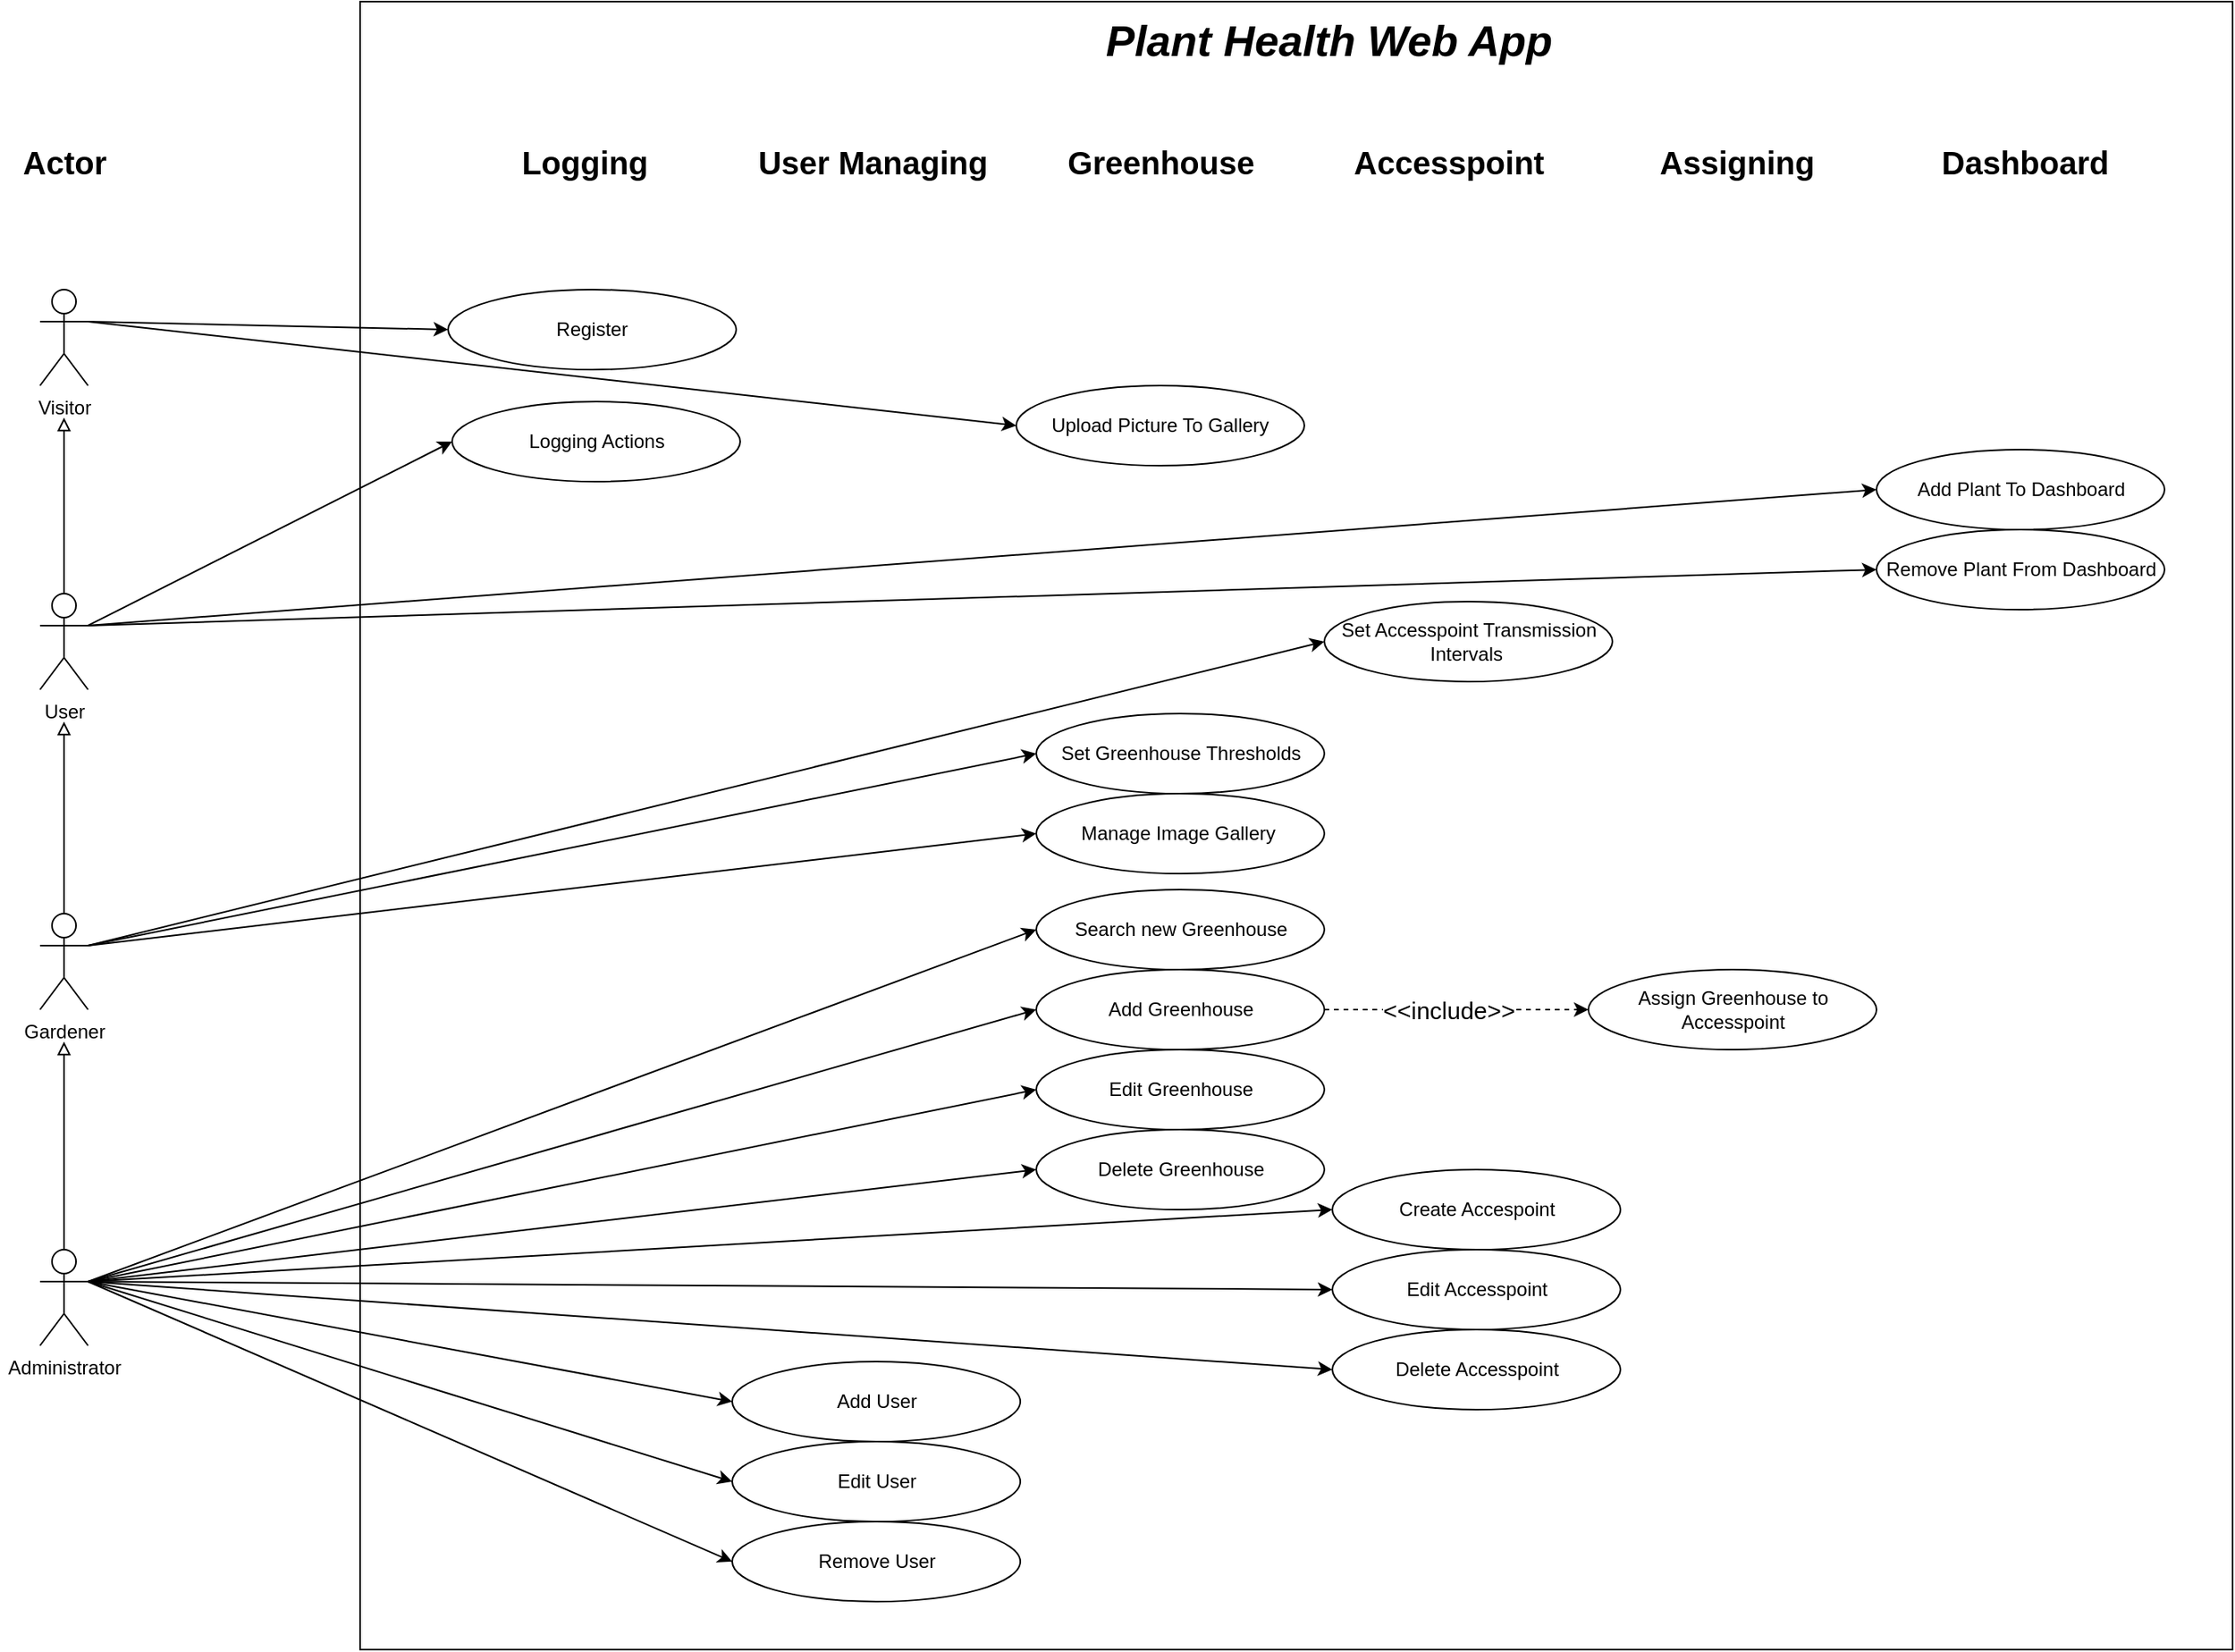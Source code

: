<mxfile version="21.0.4" type="device"><diagram name="Page-1" id="2YBvvXClWsGukQMizWep"><mxGraphModel dx="2614" dy="2002" grid="1" gridSize="10" guides="1" tooltips="1" connect="1" arrows="1" fold="1" page="1" pageScale="1" pageWidth="850" pageHeight="1100" math="0" shadow="0"><root><mxCell id="0"/><mxCell id="1" parent="0"/><mxCell id="nNVV6iXkvTo8tEFnaiHL-19" value="" style="rounded=0;whiteSpace=wrap;html=1;direction=south;" parent="1" vertex="1"><mxGeometry x="-30" y="-160" width="1170" height="1030" as="geometry"/></mxCell><mxCell id="xss07ACvVtE2y7tT9kN_-71" style="rounded=0;orthogonalLoop=1;jettySize=auto;html=1;exitX=1;exitY=0.333;exitDx=0;exitDy=0;exitPerimeter=0;entryX=0;entryY=0.5;entryDx=0;entryDy=0;" parent="1" source="xss07ACvVtE2y7tT9kN_-3" target="xss07ACvVtE2y7tT9kN_-18" edge="1"><mxGeometry relative="1" as="geometry"/></mxCell><mxCell id="xss07ACvVtE2y7tT9kN_-72" style="rounded=0;orthogonalLoop=1;jettySize=auto;html=1;exitX=1;exitY=0.333;exitDx=0;exitDy=0;exitPerimeter=0;entryX=0;entryY=0.5;entryDx=0;entryDy=0;" parent="1" source="xss07ACvVtE2y7tT9kN_-3" target="xss07ACvVtE2y7tT9kN_-20" edge="1"><mxGeometry relative="1" as="geometry"/></mxCell><mxCell id="xss07ACvVtE2y7tT9kN_-73" style="rounded=0;orthogonalLoop=1;jettySize=auto;html=1;exitX=1;exitY=0.333;exitDx=0;exitDy=0;exitPerimeter=0;entryX=0;entryY=0.5;entryDx=0;entryDy=0;" parent="1" source="xss07ACvVtE2y7tT9kN_-3" target="xss07ACvVtE2y7tT9kN_-21" edge="1"><mxGeometry relative="1" as="geometry"/></mxCell><mxCell id="xss07ACvVtE2y7tT9kN_-74" style="rounded=0;orthogonalLoop=1;jettySize=auto;html=1;exitX=1;exitY=0.333;exitDx=0;exitDy=0;exitPerimeter=0;entryX=0;entryY=0.5;entryDx=0;entryDy=0;" parent="1" source="xss07ACvVtE2y7tT9kN_-3" target="xss07ACvVtE2y7tT9kN_-22" edge="1"><mxGeometry relative="1" as="geometry"/></mxCell><mxCell id="xss07ACvVtE2y7tT9kN_-75" style="rounded=0;orthogonalLoop=1;jettySize=auto;html=1;exitX=1;exitY=0.333;exitDx=0;exitDy=0;exitPerimeter=0;entryX=0;entryY=0.5;entryDx=0;entryDy=0;" parent="1" source="xss07ACvVtE2y7tT9kN_-3" target="xss07ACvVtE2y7tT9kN_-23" edge="1"><mxGeometry relative="1" as="geometry"/></mxCell><mxCell id="xss07ACvVtE2y7tT9kN_-79" style="rounded=0;orthogonalLoop=1;jettySize=auto;html=1;exitX=1;exitY=0.333;exitDx=0;exitDy=0;exitPerimeter=0;entryX=0;entryY=0.5;entryDx=0;entryDy=0;" parent="1" source="xss07ACvVtE2y7tT9kN_-3" target="xss07ACvVtE2y7tT9kN_-27" edge="1"><mxGeometry relative="1" as="geometry"/></mxCell><mxCell id="xss07ACvVtE2y7tT9kN_-80" style="rounded=0;orthogonalLoop=1;jettySize=auto;html=1;exitX=1;exitY=0.333;exitDx=0;exitDy=0;exitPerimeter=0;entryX=0;entryY=0.5;entryDx=0;entryDy=0;" parent="1" source="xss07ACvVtE2y7tT9kN_-3" target="xss07ACvVtE2y7tT9kN_-28" edge="1"><mxGeometry relative="1" as="geometry"/></mxCell><mxCell id="xss07ACvVtE2y7tT9kN_-81" style="rounded=0;orthogonalLoop=1;jettySize=auto;html=1;exitX=1;exitY=0.333;exitDx=0;exitDy=0;exitPerimeter=0;entryX=0;entryY=0.5;entryDx=0;entryDy=0;" parent="1" source="xss07ACvVtE2y7tT9kN_-3" target="xss07ACvVtE2y7tT9kN_-29" edge="1"><mxGeometry relative="1" as="geometry"/></mxCell><mxCell id="xss07ACvVtE2y7tT9kN_-82" style="rounded=0;orthogonalLoop=1;jettySize=auto;html=1;exitX=1;exitY=0.333;exitDx=0;exitDy=0;exitPerimeter=0;entryX=0;entryY=0.5;entryDx=0;entryDy=0;" parent="1" source="xss07ACvVtE2y7tT9kN_-3" target="xss07ACvVtE2y7tT9kN_-30" edge="1"><mxGeometry relative="1" as="geometry"/></mxCell><mxCell id="xss07ACvVtE2y7tT9kN_-99" style="rounded=0;orthogonalLoop=1;jettySize=auto;html=1;exitX=1;exitY=0.333;exitDx=0;exitDy=0;exitPerimeter=0;entryX=0;entryY=0.5;entryDx=0;entryDy=0;" parent="1" source="xss07ACvVtE2y7tT9kN_-3" target="xss07ACvVtE2y7tT9kN_-98" edge="1"><mxGeometry relative="1" as="geometry"/></mxCell><mxCell id="nNVV6iXkvTo8tEFnaiHL-10" style="edgeStyle=orthogonalEdgeStyle;rounded=0;orthogonalLoop=1;jettySize=auto;html=1;endArrow=block;endFill=0;" parent="1" source="xss07ACvVtE2y7tT9kN_-3" edge="1"><mxGeometry relative="1" as="geometry"><mxPoint x="-215" y="490" as="targetPoint"/></mxGeometry></mxCell><mxCell id="xss07ACvVtE2y7tT9kN_-3" value="Administrator&lt;br&gt;" style="shape=umlActor;verticalLabelPosition=bottom;verticalAlign=top;html=1;outlineConnect=0;" parent="1" vertex="1"><mxGeometry x="-230" y="620" width="30" height="60" as="geometry"/></mxCell><mxCell id="xss07ACvVtE2y7tT9kN_-84" style="rounded=0;orthogonalLoop=1;jettySize=auto;html=1;exitX=1;exitY=0.333;exitDx=0;exitDy=0;exitPerimeter=0;entryX=0;entryY=0.5;entryDx=0;entryDy=0;" parent="1" source="xss07ACvVtE2y7tT9kN_-4" target="xss07ACvVtE2y7tT9kN_-33" edge="1"><mxGeometry relative="1" as="geometry"/></mxCell><mxCell id="xss07ACvVtE2y7tT9kN_-85" style="rounded=0;orthogonalLoop=1;jettySize=auto;html=1;exitX=1;exitY=0.333;exitDx=0;exitDy=0;exitPerimeter=0;entryX=0;entryY=0.5;entryDx=0;entryDy=0;" parent="1" source="xss07ACvVtE2y7tT9kN_-4" target="xss07ACvVtE2y7tT9kN_-34" edge="1"><mxGeometry relative="1" as="geometry"/></mxCell><mxCell id="xss07ACvVtE2y7tT9kN_-87" style="rounded=0;orthogonalLoop=1;jettySize=auto;html=1;exitX=1;exitY=0.333;exitDx=0;exitDy=0;exitPerimeter=0;entryX=0;entryY=0.5;entryDx=0;entryDy=0;" parent="1" source="xss07ACvVtE2y7tT9kN_-4" target="xss07ACvVtE2y7tT9kN_-35" edge="1"><mxGeometry relative="1" as="geometry"/></mxCell><mxCell id="nNVV6iXkvTo8tEFnaiHL-9" style="edgeStyle=orthogonalEdgeStyle;rounded=0;orthogonalLoop=1;jettySize=auto;html=1;endArrow=block;endFill=0;" parent="1" source="xss07ACvVtE2y7tT9kN_-4" edge="1"><mxGeometry relative="1" as="geometry"><mxPoint x="-215" y="290" as="targetPoint"/></mxGeometry></mxCell><mxCell id="xss07ACvVtE2y7tT9kN_-4" value="Gardener" style="shape=umlActor;verticalLabelPosition=bottom;verticalAlign=top;html=1;outlineConnect=0;" parent="1" vertex="1"><mxGeometry x="-230" y="410" width="30" height="60" as="geometry"/></mxCell><mxCell id="xss07ACvVtE2y7tT9kN_-91" style="rounded=0;orthogonalLoop=1;jettySize=auto;html=1;exitX=1;exitY=0.333;exitDx=0;exitDy=0;exitPerimeter=0;entryX=0;entryY=0.5;entryDx=0;entryDy=0;" parent="1" source="xss07ACvVtE2y7tT9kN_-16" target="xss07ACvVtE2y7tT9kN_-54" edge="1"><mxGeometry relative="1" as="geometry"/></mxCell><mxCell id="xss07ACvVtE2y7tT9kN_-95" style="rounded=0;orthogonalLoop=1;jettySize=auto;html=1;exitX=1;exitY=0.333;exitDx=0;exitDy=0;exitPerimeter=0;entryX=0;entryY=0.5;entryDx=0;entryDy=0;" parent="1" source="xss07ACvVtE2y7tT9kN_-16" target="xss07ACvVtE2y7tT9kN_-36" edge="1"><mxGeometry relative="1" as="geometry"/></mxCell><mxCell id="xss07ACvVtE2y7tT9kN_-96" style="rounded=0;orthogonalLoop=1;jettySize=auto;html=1;exitX=1;exitY=0.333;exitDx=0;exitDy=0;exitPerimeter=0;entryX=0;entryY=0.5;entryDx=0;entryDy=0;" parent="1" source="xss07ACvVtE2y7tT9kN_-16" target="xss07ACvVtE2y7tT9kN_-37" edge="1"><mxGeometry relative="1" as="geometry"/></mxCell><mxCell id="nNVV6iXkvTo8tEFnaiHL-8" style="edgeStyle=orthogonalEdgeStyle;rounded=0;orthogonalLoop=1;jettySize=auto;html=1;endArrow=block;endFill=0;" parent="1" source="xss07ACvVtE2y7tT9kN_-16" edge="1"><mxGeometry relative="1" as="geometry"><mxPoint x="-215" y="100" as="targetPoint"/></mxGeometry></mxCell><mxCell id="xss07ACvVtE2y7tT9kN_-16" value="User" style="shape=umlActor;verticalLabelPosition=bottom;verticalAlign=top;html=1;outlineConnect=0;" parent="1" vertex="1"><mxGeometry x="-230" y="210" width="30" height="60" as="geometry"/></mxCell><mxCell id="xss07ACvVtE2y7tT9kN_-97" style="rounded=0;orthogonalLoop=1;jettySize=auto;html=1;exitX=1;exitY=0.333;exitDx=0;exitDy=0;exitPerimeter=0;entryX=0;entryY=0.5;entryDx=0;entryDy=0;" parent="1" source="xss07ACvVtE2y7tT9kN_-17" target="xss07ACvVtE2y7tT9kN_-38" edge="1"><mxGeometry relative="1" as="geometry"/></mxCell><mxCell id="nNVV6iXkvTo8tEFnaiHL-4" style="rounded=0;orthogonalLoop=1;jettySize=auto;html=1;exitX=1;exitY=0.333;exitDx=0;exitDy=0;exitPerimeter=0;entryX=0;entryY=0.5;entryDx=0;entryDy=0;" parent="1" source="xss07ACvVtE2y7tT9kN_-17" target="xss07ACvVtE2y7tT9kN_-39" edge="1"><mxGeometry relative="1" as="geometry"/></mxCell><mxCell id="xss07ACvVtE2y7tT9kN_-17" value="Visitor" style="shape=umlActor;verticalLabelPosition=bottom;verticalAlign=top;html=1;outlineConnect=0;" parent="1" vertex="1"><mxGeometry x="-230" y="20" width="30" height="60" as="geometry"/></mxCell><mxCell id="xss07ACvVtE2y7tT9kN_-18" value="Add User" style="ellipse;whiteSpace=wrap;html=1;" parent="1" vertex="1"><mxGeometry x="202.5" y="690" width="180" height="50" as="geometry"/></mxCell><mxCell id="xss07ACvVtE2y7tT9kN_-20" value="Edit User" style="ellipse;whiteSpace=wrap;html=1;" parent="1" vertex="1"><mxGeometry x="202.5" y="740" width="180" height="50" as="geometry"/></mxCell><mxCell id="xss07ACvVtE2y7tT9kN_-21" value="Remove User" style="ellipse;whiteSpace=wrap;html=1;" parent="1" vertex="1"><mxGeometry x="202.5" y="790" width="180" height="50" as="geometry"/></mxCell><mxCell id="nNVV6iXkvTo8tEFnaiHL-11" style="edgeStyle=orthogonalEdgeStyle;rounded=0;orthogonalLoop=1;jettySize=auto;html=1;exitX=1;exitY=0.5;exitDx=0;exitDy=0;entryX=0;entryY=0.5;entryDx=0;entryDy=0;dashed=1;" parent="1" source="xss07ACvVtE2y7tT9kN_-22" target="xss07ACvVtE2y7tT9kN_-103" edge="1"><mxGeometry relative="1" as="geometry"><Array as="points"><mxPoint x="720" y="470"/><mxPoint x="720" y="470"/></Array></mxGeometry></mxCell><mxCell id="BZSnFHpXk6T8EBiTEm1m-1" value="&lt;font style=&quot;font-size: 15px;&quot;&gt;&amp;lt;&amp;lt;include&amp;gt;&amp;gt;&lt;/font&gt;" style="edgeLabel;html=1;align=center;verticalAlign=middle;resizable=0;points=[];" vertex="1" connectable="0" parent="nNVV6iXkvTo8tEFnaiHL-11"><mxGeometry x="-0.61" relative="1" as="geometry"><mxPoint x="45" as="offset"/></mxGeometry></mxCell><mxCell id="xss07ACvVtE2y7tT9kN_-22" value="Add Greenhouse" style="ellipse;whiteSpace=wrap;html=1;" parent="1" vertex="1"><mxGeometry x="392.5" y="445" width="180" height="50" as="geometry"/></mxCell><mxCell id="xss07ACvVtE2y7tT9kN_-23" value="Edit Greenhouse" style="ellipse;whiteSpace=wrap;html=1;" parent="1" vertex="1"><mxGeometry x="392.5" y="495" width="180" height="50" as="geometry"/></mxCell><mxCell id="xss07ACvVtE2y7tT9kN_-27" value="Create Accespoint" style="ellipse;whiteSpace=wrap;html=1;" parent="1" vertex="1"><mxGeometry x="577.5" y="570" width="180" height="50" as="geometry"/></mxCell><mxCell id="xss07ACvVtE2y7tT9kN_-28" value="Edit Accesspoint" style="ellipse;whiteSpace=wrap;html=1;" parent="1" vertex="1"><mxGeometry x="577.5" y="620" width="180" height="50" as="geometry"/></mxCell><mxCell id="xss07ACvVtE2y7tT9kN_-29" value="Delete Accesspoint" style="ellipse;whiteSpace=wrap;html=1;" parent="1" vertex="1"><mxGeometry x="577.5" y="670" width="180" height="50" as="geometry"/></mxCell><mxCell id="xss07ACvVtE2y7tT9kN_-30" value="Search new Greenhouse" style="ellipse;whiteSpace=wrap;html=1;" parent="1" vertex="1"><mxGeometry x="392.5" y="395" width="180" height="50" as="geometry"/></mxCell><mxCell id="xss07ACvVtE2y7tT9kN_-33" value="Set Accesspoint Transmission Intervals&amp;nbsp;" style="ellipse;whiteSpace=wrap;html=1;" parent="1" vertex="1"><mxGeometry x="572.5" y="215" width="180" height="50" as="geometry"/></mxCell><mxCell id="xss07ACvVtE2y7tT9kN_-34" value="Set Greenhouse Thresholds" style="ellipse;whiteSpace=wrap;html=1;" parent="1" vertex="1"><mxGeometry x="392.5" y="285" width="180" height="50" as="geometry"/></mxCell><mxCell id="xss07ACvVtE2y7tT9kN_-35" value="Manage Image Gallery&amp;nbsp;" style="ellipse;whiteSpace=wrap;html=1;" parent="1" vertex="1"><mxGeometry x="392.5" y="335" width="180" height="50" as="geometry"/></mxCell><mxCell id="xss07ACvVtE2y7tT9kN_-36" value="Add Plant To Dashboard" style="ellipse;whiteSpace=wrap;html=1;" parent="1" vertex="1"><mxGeometry x="917.5" y="120" width="180" height="50" as="geometry"/></mxCell><mxCell id="xss07ACvVtE2y7tT9kN_-37" value="Remove Plant From Dashboard" style="ellipse;whiteSpace=wrap;html=1;" parent="1" vertex="1"><mxGeometry x="917.5" y="170" width="180" height="50" as="geometry"/></mxCell><mxCell id="xss07ACvVtE2y7tT9kN_-38" value="Upload Picture To Gallery" style="ellipse;whiteSpace=wrap;html=1;" parent="1" vertex="1"><mxGeometry x="380" y="80" width="180" height="50" as="geometry"/></mxCell><mxCell id="xss07ACvVtE2y7tT9kN_-39" value="Register" style="ellipse;whiteSpace=wrap;html=1;" parent="1" vertex="1"><mxGeometry x="25" y="20" width="180" height="50" as="geometry"/></mxCell><mxCell id="xss07ACvVtE2y7tT9kN_-54" value="Logging Actions" style="ellipse;whiteSpace=wrap;html=1;" parent="1" vertex="1"><mxGeometry x="27.5" y="90" width="180" height="50" as="geometry"/></mxCell><mxCell id="xss07ACvVtE2y7tT9kN_-64" value="&lt;font size=&quot;1&quot; style=&quot;&quot;&gt;&lt;b style=&quot;font-size: 20px;&quot;&gt;Actor&lt;/b&gt;&lt;/font&gt;" style="text;html=1;align=center;verticalAlign=middle;resizable=0;points=[];autosize=1;strokeColor=none;fillColor=none;" parent="1" vertex="1"><mxGeometry x="-255" y="-80" width="80" height="40" as="geometry"/></mxCell><mxCell id="xss07ACvVtE2y7tT9kN_-65" value="&lt;font size=&quot;1&quot; style=&quot;&quot;&gt;&lt;b style=&quot;font-size: 20px;&quot;&gt;User Managing&lt;/b&gt;&lt;/font&gt;" style="text;html=1;align=center;verticalAlign=middle;resizable=0;points=[];autosize=1;strokeColor=none;fillColor=none;" parent="1" vertex="1"><mxGeometry x="205" y="-80" width="170" height="40" as="geometry"/></mxCell><mxCell id="xss07ACvVtE2y7tT9kN_-66" value="&lt;font size=&quot;1&quot; style=&quot;&quot;&gt;&lt;b style=&quot;font-size: 20px;&quot;&gt;Greenhouse&lt;/b&gt;&lt;/font&gt;" style="text;html=1;align=center;verticalAlign=middle;resizable=0;points=[];autosize=1;strokeColor=none;fillColor=none;" parent="1" vertex="1"><mxGeometry x="400" y="-80" width="140" height="40" as="geometry"/></mxCell><mxCell id="xss07ACvVtE2y7tT9kN_-67" value="&lt;font size=&quot;1&quot; style=&quot;&quot;&gt;&lt;b style=&quot;font-size: 20px;&quot;&gt;Accesspoint&lt;/b&gt;&lt;/font&gt;" style="text;html=1;align=center;verticalAlign=middle;resizable=0;points=[];autosize=1;strokeColor=none;fillColor=none;" parent="1" vertex="1"><mxGeometry x="580" y="-80" width="140" height="40" as="geometry"/></mxCell><mxCell id="xss07ACvVtE2y7tT9kN_-68" value="&lt;font size=&quot;1&quot; style=&quot;&quot;&gt;&lt;b style=&quot;font-size: 20px;&quot;&gt;Assigning&lt;/b&gt;&lt;/font&gt;" style="text;html=1;align=center;verticalAlign=middle;resizable=0;points=[];autosize=1;strokeColor=none;fillColor=none;" parent="1" vertex="1"><mxGeometry x="770" y="-80" width="120" height="40" as="geometry"/></mxCell><mxCell id="xss07ACvVtE2y7tT9kN_-69" value="&lt;font size=&quot;1&quot; style=&quot;&quot;&gt;&lt;b style=&quot;font-size: 20px;&quot;&gt;Dashboard&lt;/b&gt;&lt;/font&gt;" style="text;html=1;align=center;verticalAlign=middle;resizable=0;points=[];autosize=1;strokeColor=none;fillColor=none;" parent="1" vertex="1"><mxGeometry x="945" y="-80" width="130" height="40" as="geometry"/></mxCell><mxCell id="xss07ACvVtE2y7tT9kN_-70" value="&lt;font size=&quot;1&quot; style=&quot;&quot;&gt;&lt;b style=&quot;font-size: 20px;&quot;&gt;Logging&lt;/b&gt;&lt;/font&gt;" style="text;html=1;align=center;verticalAlign=middle;resizable=0;points=[];autosize=1;strokeColor=none;fillColor=none;" parent="1" vertex="1"><mxGeometry x="60" y="-80" width="100" height="40" as="geometry"/></mxCell><mxCell id="xss07ACvVtE2y7tT9kN_-98" value="Delete Greenhouse" style="ellipse;whiteSpace=wrap;html=1;" parent="1" vertex="1"><mxGeometry x="392.5" y="545" width="180" height="50" as="geometry"/></mxCell><mxCell id="xss07ACvVtE2y7tT9kN_-103" value="Assign Greenhouse to Accesspoint" style="ellipse;whiteSpace=wrap;html=1;" parent="1" vertex="1"><mxGeometry x="737.5" y="445" width="180" height="50" as="geometry"/></mxCell><mxCell id="xss07ACvVtE2y7tT9kN_-110" value="&lt;font size=&quot;1&quot; style=&quot;&quot;&gt;&lt;b style=&quot;&quot;&gt;&lt;i style=&quot;font-size: 27px;&quot;&gt;Plant Health Web App&lt;/i&gt;&lt;/b&gt;&lt;/font&gt;" style="text;html=1;align=center;verticalAlign=middle;resizable=0;points=[];autosize=1;strokeColor=none;fillColor=none;" parent="1" vertex="1"><mxGeometry x="425" y="-160" width="300" height="50" as="geometry"/></mxCell></root></mxGraphModel></diagram></mxfile>